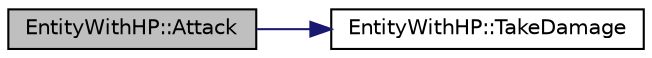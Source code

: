 digraph "EntityWithHP::Attack"
{
 // LATEX_PDF_SIZE
  bgcolor="transparent";
  edge [fontname="Helvetica",fontsize="10",labelfontname="Helvetica",labelfontsize="10"];
  node [fontname="Helvetica",fontsize="10",shape=record];
  rankdir="LR";
  Node1 [label="EntityWithHP::Attack",height=0.2,width=0.4,color="black", fillcolor="grey75", style="filled", fontcolor="black",tooltip=" "];
  Node1 -> Node2 [color="midnightblue",fontsize="10",style="solid",fontname="Helvetica"];
  Node2 [label="EntityWithHP::TakeDamage",height=0.2,width=0.4,color="black",URL="$classEntityWithHP.html#a95a2c2671104ca91e328f9d2b5c17a35",tooltip=" "];
}

